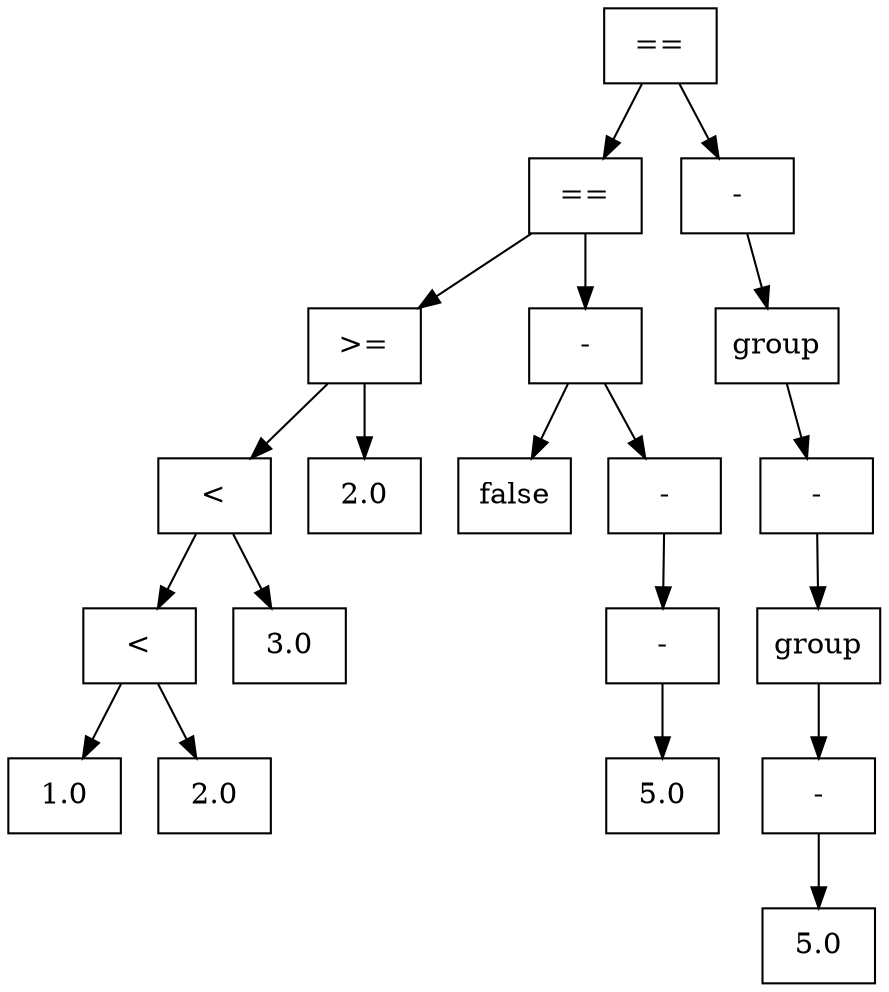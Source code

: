 digraph G {
node [shape=box];
node793589513 [label="=="];
node1313922862 [label="=="];
node495053715 [label=">="];
node1922154895 [label="<"];
node883049899 [label="<"];
node2093176254 [label="1.0"];
node1854731462 [label="2.0"];
node883049899 -> node2093176254;
node883049899 -> node1854731462;
node317574433 [label="3.0"];
node1922154895 -> node883049899;
node1922154895 -> node317574433;
node885284298 [label="2.0"];
node495053715 -> node1922154895;
node495053715 -> node885284298;
node1389133897 [label="-"];
node1534030866 [label="false"];
node664223387 [label="-"];
node824909230 [label="-"];
node122883338 [label="5.0"];
node824909230 -> node122883338;
node664223387 -> node824909230;
node1389133897 -> node1534030866;
node1389133897 -> node664223387;
node1313922862 -> node495053715;
node1313922862 -> node1389133897;
node666641942 [label="-"];
node960604060 [label="group"];
node1349393271 [label="-"];
node1338668845 [label="group"];
node159413332 [label="-"];
node1028214719 [label="5.0"];
node159413332 -> node1028214719;
node1338668845 -> node159413332;
node1349393271 -> node1338668845;
node960604060 -> node1349393271;
node666641942 -> node960604060;
node793589513 -> node1313922862;
node793589513 -> node666641942;
}
